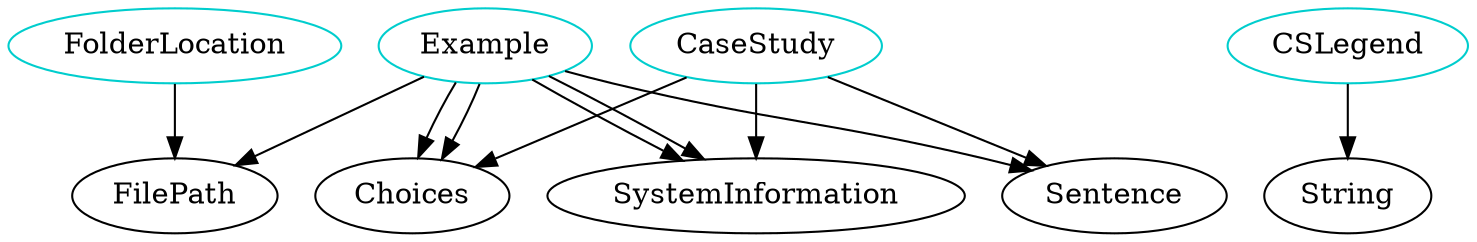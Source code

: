 digraph alltypes {
	subgraph analyiss {
	}
	subgraph body {
		subgraph folderlocation{
		FolderLocation -> FilePath;
		FolderLocation	[shape=oval, color=cyan3, label="FolderLocation"];
		}
	}
	subgraph caestudys {
		subgraph example{
		Example -> SystemInformation;
		Example -> Choices;
		Example	[shape=oval, color=cyan3, label="Example"];
		}
		subgraph casestudy{
		CaseStudy -> SystemInformation;
		CaseStudy -> Sentence;
		CaseStudy -> Choices;
		CaseStudy	[shape=oval, color=cyan3, label="CaseStudy"];
		}
		subgraph cslegend{
		CSLegend -> String;
		CSLegend	[shape=oval, color=cyan3, label="CSLegend"];
		}
	}
	subgraph documentation {
	}
	subgraph example {
		subgraph example{
		Example -> SystemInformation;
		Example -> Sentence;
		Example -> Choices;
		Example -> FilePath;
		Example	[shape=oval, color=cyan3, label="Example"];
		}
	}
	subgraph graphs {
	}
	subgraph introduction {
	}
	subgraph main {
	}
}
